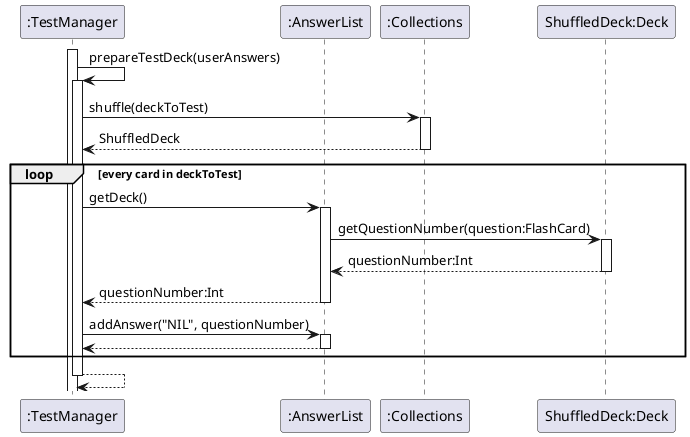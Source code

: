 @startuml
participant ":TestManager" as TestManager
participant ":AnswerList" as AnswerList
participant ":Collections" as Collections
participant "ShuffledDeck:Deck" as Deck

activate TestManager

TestManager -> TestManager : prepareTestDeck(userAnswers)
activate TestManager

TestManager -> Collections : shuffle(deckToTest)
activate Collections

Collections --> TestManager : ShuffledDeck
deactivate Collections

loop every card in deckToTest
TestManager -> AnswerList : getDeck()
activate AnswerList
AnswerList -> Deck : getQuestionNumber(question:FlashCard)
activate Deck
Deck --> AnswerList : questionNumber:Int
deactivate Deck
AnswerList --> TestManager : questionNumber:Int
deactivate AnswerList

TestManager -> AnswerList : addAnswer("NIL", questionNumber)
activate AnswerList
AnswerList --> TestManager
deactivate AnswerList
end

TestManager --> TestManager
deactivate TestManager
@enduml
